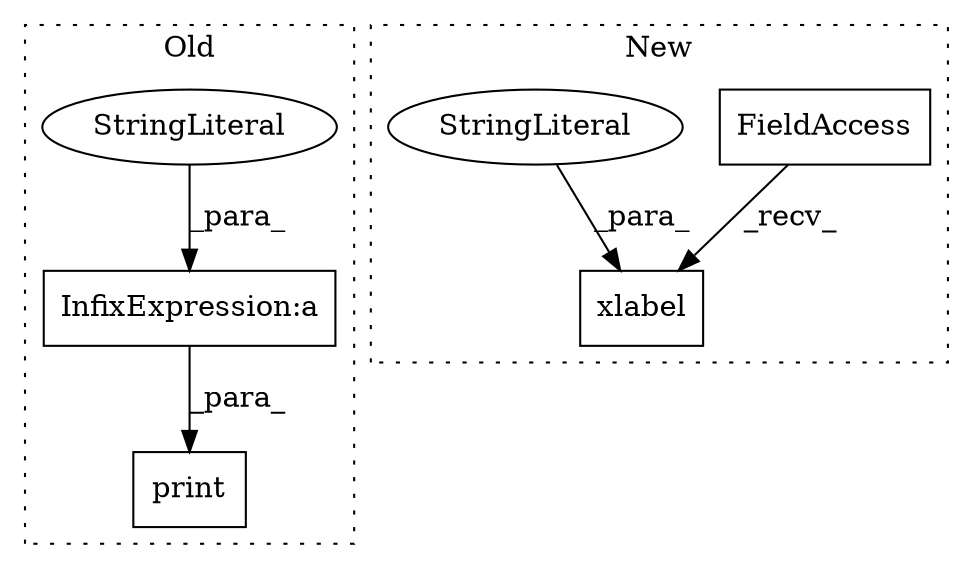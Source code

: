 digraph G {
subgraph cluster0 {
1 [label="print" a="32" s="1584,1606" l="6,1" shape="box"];
5 [label="InfixExpression:a" a="27" s="1599" l="3" shape="box"];
6 [label="StringLiteral" a="45" s="1590" l="9" shape="ellipse"];
label = "Old";
style="dotted";
}
subgraph cluster1 {
2 [label="xlabel" a="32" s="1776,1808" l="7,1" shape="box"];
3 [label="FieldAccess" a="22" s="1758" l="17" shape="box"];
4 [label="StringLiteral" a="45" s="1783" l="25" shape="ellipse"];
label = "New";
style="dotted";
}
3 -> 2 [label="_recv_"];
4 -> 2 [label="_para_"];
5 -> 1 [label="_para_"];
6 -> 5 [label="_para_"];
}